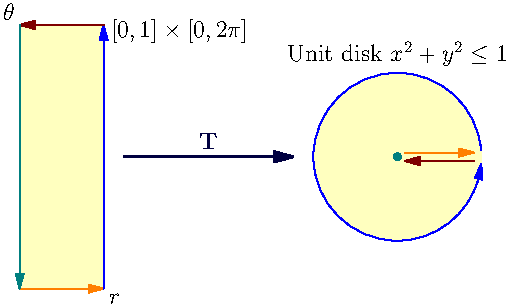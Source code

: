 size(9cm);
pen e1 = orange;
pen e2 = blue;
pen e3 = brown;
pen e4 = deepcyan;
real h = 2*pi;
fill(box((0,-h/2),(2,h/2)), paleyellow);

draw((0,-pi)--(2,-pi), e1, EndArrow);
draw((2,-pi)--(2,pi), e2, EndArrow);
draw((2,pi)--(0,pi), e3, EndArrow);
draw((0,pi)--(0,-pi), e4, EndArrow);
label("$r$", (2,-pi), dir(-45));
label("$\theta$", (0,pi), dir(135));


label("$[0,1] \times [0, 2\pi]$", (2,3), dir(0));
draw("$\mathbf{T}$", (2.5,0)--(6.5,0), dir(90), darkblue+1.2, EndArrow(9));

pair O = (9,0);
pair P = O + 2*dir(0);
fill(circle(O,2), paleyellow);
real eps = 0.1;
draw(shift(0,eps) * (O--P), e1, EndArrow, Margins);
draw(shift(0,-eps) * (P--O), e3, EndArrow, Margins);
draw(circle(O,2), e2, EndArrow, Margins);
dot(O, e4+4);
label("Unit disk $x^2 + y^2 \le 1$", O+2*dir(90), dir(90));
